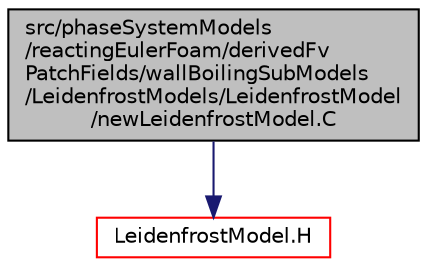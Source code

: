 digraph "src/phaseSystemModels/reactingEulerFoam/derivedFvPatchFields/wallBoilingSubModels/LeidenfrostModels/LeidenfrostModel/newLeidenfrostModel.C"
{
  bgcolor="transparent";
  edge [fontname="Helvetica",fontsize="10",labelfontname="Helvetica",labelfontsize="10"];
  node [fontname="Helvetica",fontsize="10",shape=record];
  Node1 [label="src/phaseSystemModels\l/reactingEulerFoam/derivedFv\lPatchFields/wallBoilingSubModels\l/LeidenfrostModels/LeidenfrostModel\l/newLeidenfrostModel.C",height=0.2,width=0.4,color="black", fillcolor="grey75", style="filled" fontcolor="black"];
  Node1 -> Node2 [color="midnightblue",fontsize="10",style="solid",fontname="Helvetica"];
  Node2 [label="LeidenfrostModel.H",height=0.2,width=0.4,color="red",URL="$LeidenfrostModel_8H.html"];
}
